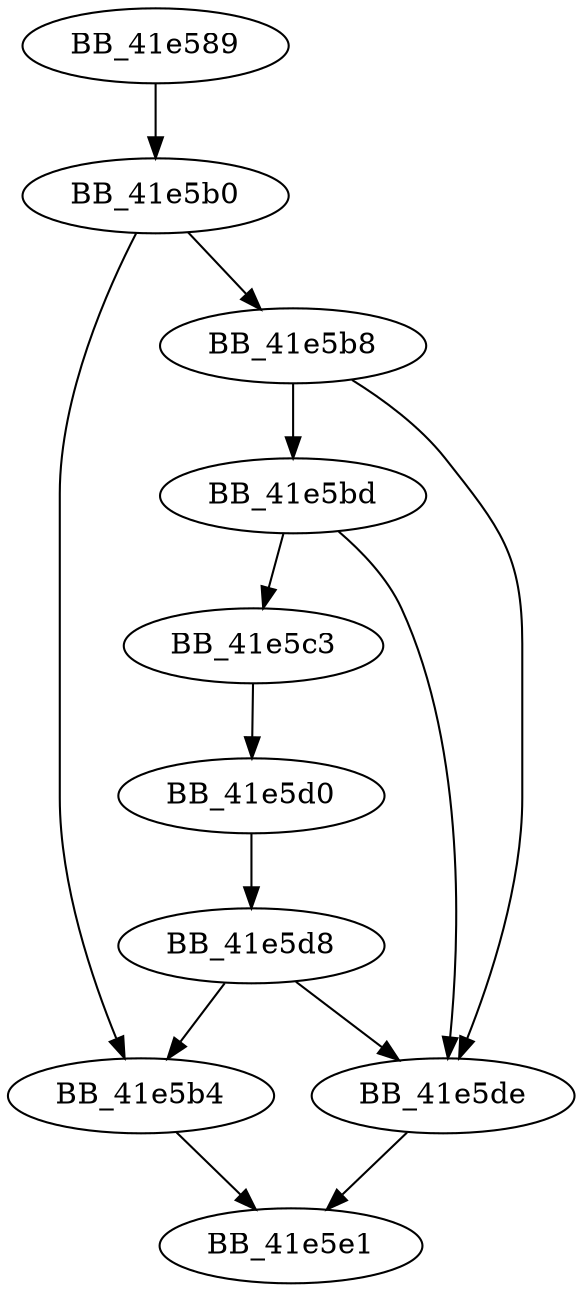 DiGraph _TestDefaultLanguage{
BB_41e589->BB_41e5b0
BB_41e5b0->BB_41e5b4
BB_41e5b0->BB_41e5b8
BB_41e5b4->BB_41e5e1
BB_41e5b8->BB_41e5bd
BB_41e5b8->BB_41e5de
BB_41e5bd->BB_41e5c3
BB_41e5bd->BB_41e5de
BB_41e5c3->BB_41e5d0
BB_41e5d0->BB_41e5d8
BB_41e5d8->BB_41e5b4
BB_41e5d8->BB_41e5de
BB_41e5de->BB_41e5e1
}
